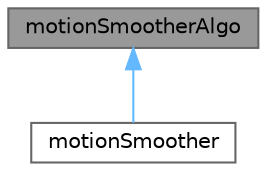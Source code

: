 digraph "motionSmootherAlgo"
{
 // LATEX_PDF_SIZE
  bgcolor="transparent";
  edge [fontname=Helvetica,fontsize=10,labelfontname=Helvetica,labelfontsize=10];
  node [fontname=Helvetica,fontsize=10,shape=box,height=0.2,width=0.4];
  Node1 [id="Node000001",label="motionSmootherAlgo",height=0.2,width=0.4,color="gray40", fillcolor="grey60", style="filled", fontcolor="black",tooltip="Given a displacement moves the mesh by scaling the displacement back until there are no more mesh err..."];
  Node1 -> Node2 [id="edge1_Node000001_Node000002",dir="back",color="steelblue1",style="solid",tooltip=" "];
  Node2 [id="Node000002",label="motionSmoother",height=0.2,width=0.4,color="gray40", fillcolor="white", style="filled",URL="$classFoam_1_1motionSmoother.html",tooltip="Given a displacement moves the mesh by scaling the displacement back until there are no more mesh err..."];
}

